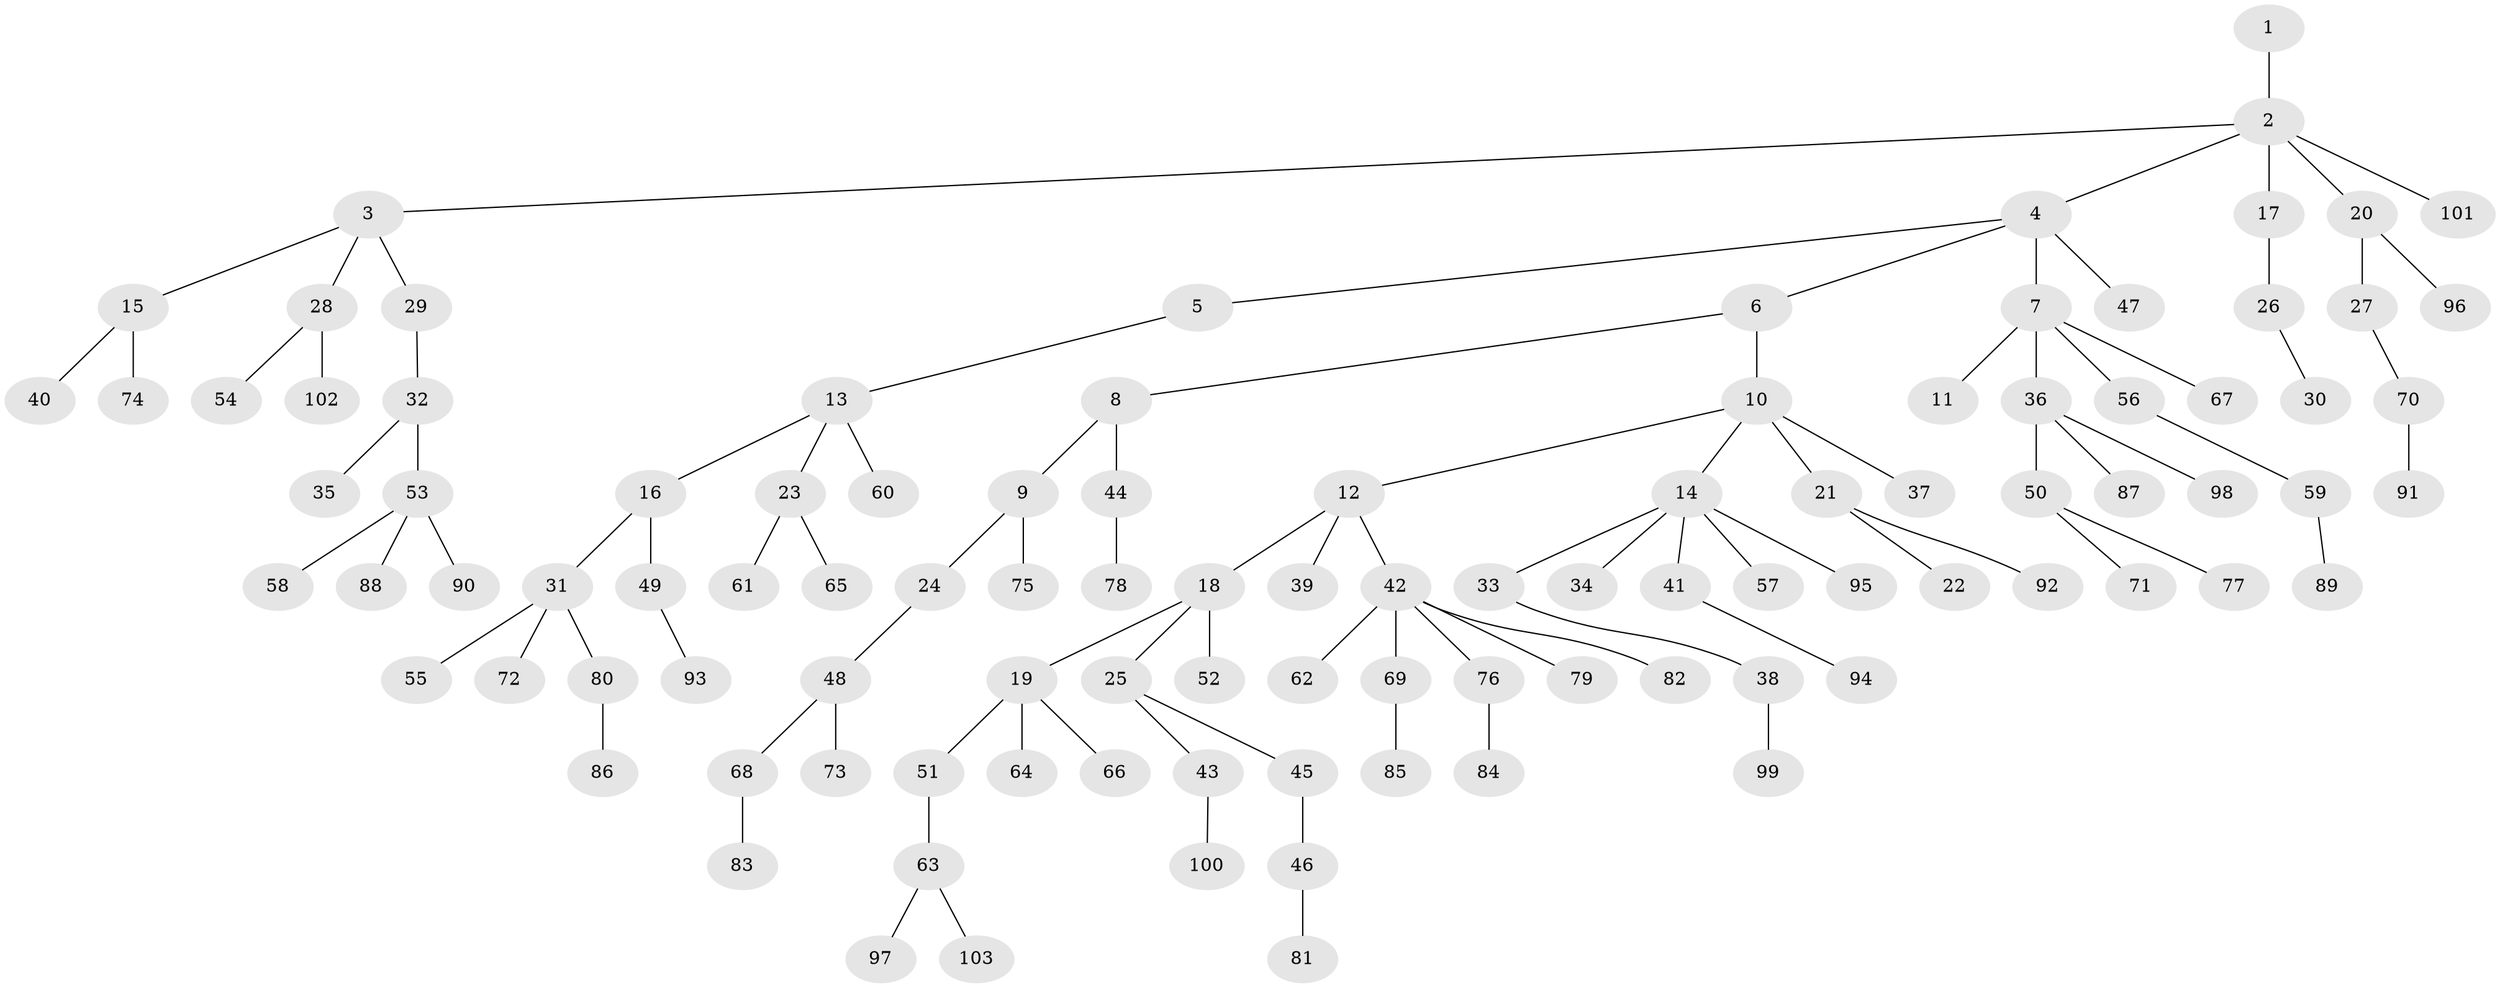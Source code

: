 // Generated by graph-tools (version 1.1) at 2025/26/03/09/25 03:26:23]
// undirected, 103 vertices, 102 edges
graph export_dot {
graph [start="1"]
  node [color=gray90,style=filled];
  1;
  2;
  3;
  4;
  5;
  6;
  7;
  8;
  9;
  10;
  11;
  12;
  13;
  14;
  15;
  16;
  17;
  18;
  19;
  20;
  21;
  22;
  23;
  24;
  25;
  26;
  27;
  28;
  29;
  30;
  31;
  32;
  33;
  34;
  35;
  36;
  37;
  38;
  39;
  40;
  41;
  42;
  43;
  44;
  45;
  46;
  47;
  48;
  49;
  50;
  51;
  52;
  53;
  54;
  55;
  56;
  57;
  58;
  59;
  60;
  61;
  62;
  63;
  64;
  65;
  66;
  67;
  68;
  69;
  70;
  71;
  72;
  73;
  74;
  75;
  76;
  77;
  78;
  79;
  80;
  81;
  82;
  83;
  84;
  85;
  86;
  87;
  88;
  89;
  90;
  91;
  92;
  93;
  94;
  95;
  96;
  97;
  98;
  99;
  100;
  101;
  102;
  103;
  1 -- 2;
  2 -- 3;
  2 -- 4;
  2 -- 17;
  2 -- 20;
  2 -- 101;
  3 -- 15;
  3 -- 28;
  3 -- 29;
  4 -- 5;
  4 -- 6;
  4 -- 7;
  4 -- 47;
  5 -- 13;
  6 -- 8;
  6 -- 10;
  7 -- 11;
  7 -- 36;
  7 -- 56;
  7 -- 67;
  8 -- 9;
  8 -- 44;
  9 -- 24;
  9 -- 75;
  10 -- 12;
  10 -- 14;
  10 -- 21;
  10 -- 37;
  12 -- 18;
  12 -- 39;
  12 -- 42;
  13 -- 16;
  13 -- 23;
  13 -- 60;
  14 -- 33;
  14 -- 34;
  14 -- 41;
  14 -- 57;
  14 -- 95;
  15 -- 40;
  15 -- 74;
  16 -- 31;
  16 -- 49;
  17 -- 26;
  18 -- 19;
  18 -- 25;
  18 -- 52;
  19 -- 51;
  19 -- 64;
  19 -- 66;
  20 -- 27;
  20 -- 96;
  21 -- 22;
  21 -- 92;
  23 -- 61;
  23 -- 65;
  24 -- 48;
  25 -- 43;
  25 -- 45;
  26 -- 30;
  27 -- 70;
  28 -- 54;
  28 -- 102;
  29 -- 32;
  31 -- 55;
  31 -- 72;
  31 -- 80;
  32 -- 35;
  32 -- 53;
  33 -- 38;
  36 -- 50;
  36 -- 87;
  36 -- 98;
  38 -- 99;
  41 -- 94;
  42 -- 62;
  42 -- 69;
  42 -- 76;
  42 -- 79;
  42 -- 82;
  43 -- 100;
  44 -- 78;
  45 -- 46;
  46 -- 81;
  48 -- 68;
  48 -- 73;
  49 -- 93;
  50 -- 71;
  50 -- 77;
  51 -- 63;
  53 -- 58;
  53 -- 88;
  53 -- 90;
  56 -- 59;
  59 -- 89;
  63 -- 97;
  63 -- 103;
  68 -- 83;
  69 -- 85;
  70 -- 91;
  76 -- 84;
  80 -- 86;
}
